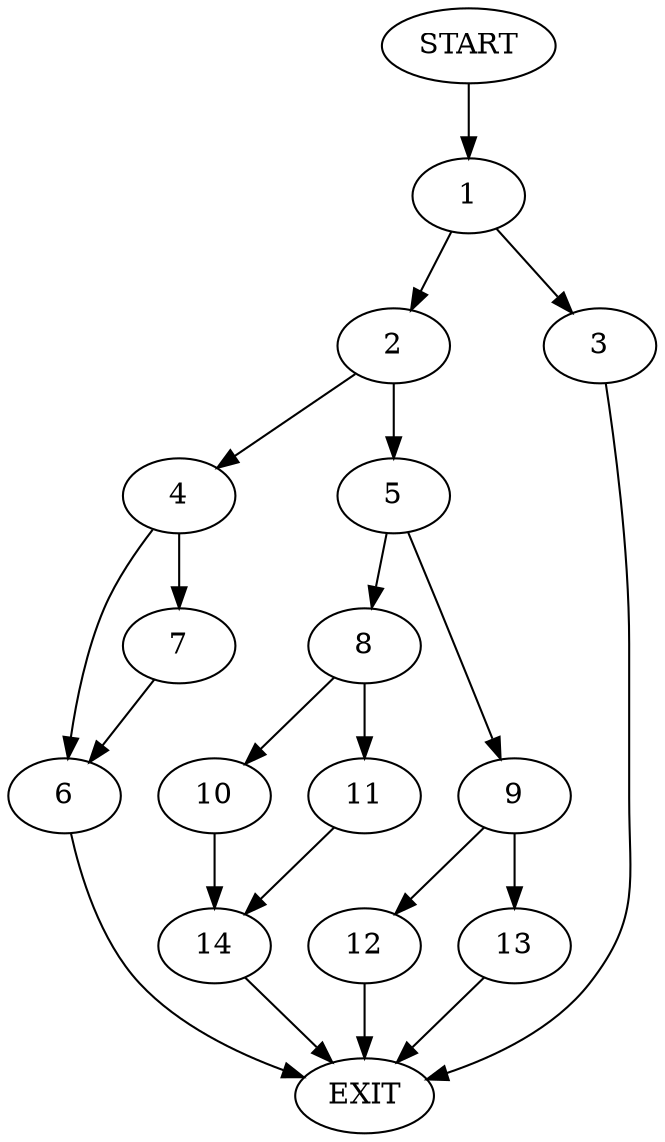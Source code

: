 digraph {
0 [label="START"]
15 [label="EXIT"]
0 -> 1
1 -> 2
1 -> 3
2 -> 4
2 -> 5
3 -> 15
4 -> 6
4 -> 7
5 -> 8
5 -> 9
7 -> 6
6 -> 15
8 -> 10
8 -> 11
9 -> 12
9 -> 13
11 -> 14
10 -> 14
14 -> 15
12 -> 15
13 -> 15
}
